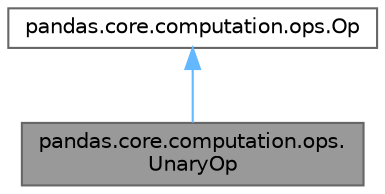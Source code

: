 digraph "pandas.core.computation.ops.UnaryOp"
{
 // LATEX_PDF_SIZE
  bgcolor="transparent";
  edge [fontname=Helvetica,fontsize=10,labelfontname=Helvetica,labelfontsize=10];
  node [fontname=Helvetica,fontsize=10,shape=box,height=0.2,width=0.4];
  Node1 [id="Node000001",label="pandas.core.computation.ops.\lUnaryOp",height=0.2,width=0.4,color="gray40", fillcolor="grey60", style="filled", fontcolor="black",tooltip=" "];
  Node2 -> Node1 [id="edge1_Node000001_Node000002",dir="back",color="steelblue1",style="solid",tooltip=" "];
  Node2 [id="Node000002",label="pandas.core.computation.ops.Op",height=0.2,width=0.4,color="gray40", fillcolor="white", style="filled",URL="$d0/d08/classpandas_1_1core_1_1computation_1_1ops_1_1Op.html",tooltip=" "];
}
